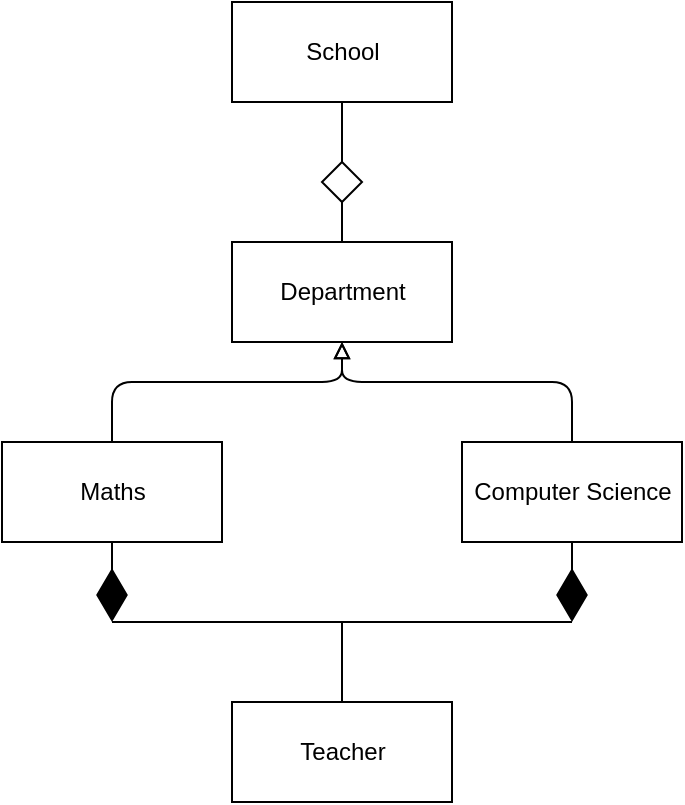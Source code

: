 <mxfile>
    <diagram name="Page-1" id="SZWYWrAWIFUiMgqHg2OP">
        <mxGraphModel dx="473" dy="563" grid="1" gridSize="10" guides="1" tooltips="1" connect="1" arrows="1" fold="1" page="1" pageScale="1" pageWidth="850" pageHeight="1100" math="0" shadow="0">
            <root>
                <mxCell id="0"/>
                <mxCell id="1" parent="0"/>
                <mxCell id="2" value="School" style="html=1;" vertex="1" parent="1">
                    <mxGeometry x="285" y="250" width="110" height="50" as="geometry"/>
                </mxCell>
                <mxCell id="25" style="edgeStyle=none;html=1;exitX=0.5;exitY=1;exitDx=0;exitDy=0;entryX=0.5;entryY=0;entryDx=0;entryDy=0;startArrow=block;startFill=0;endArrow=none;endFill=0;" edge="1" parent="1" source="3" target="4">
                    <mxGeometry relative="1" as="geometry">
                        <Array as="points">
                            <mxPoint x="340" y="440"/>
                            <mxPoint x="225" y="440"/>
                        </Array>
                    </mxGeometry>
                </mxCell>
                <mxCell id="26" style="edgeStyle=none;html=1;entryX=0.5;entryY=0;entryDx=0;entryDy=0;startArrow=block;startFill=0;endArrow=none;endFill=0;" edge="1" parent="1" source="3" target="5">
                    <mxGeometry relative="1" as="geometry">
                        <Array as="points">
                            <mxPoint x="340" y="440"/>
                            <mxPoint x="455" y="440"/>
                        </Array>
                    </mxGeometry>
                </mxCell>
                <mxCell id="3" value="Department" style="html=1;" vertex="1" parent="1">
                    <mxGeometry x="285" y="370" width="110" height="50" as="geometry"/>
                </mxCell>
                <mxCell id="4" value="Maths" style="html=1;" vertex="1" parent="1">
                    <mxGeometry x="170" y="470" width="110" height="50" as="geometry"/>
                </mxCell>
                <mxCell id="5" value="Computer Science" style="html=1;" vertex="1" parent="1">
                    <mxGeometry x="400" y="470" width="110" height="50" as="geometry"/>
                </mxCell>
                <mxCell id="24" style="edgeStyle=none;html=1;startArrow=none;startFill=0;endArrow=none;endFill=0;" edge="1" parent="1" source="6">
                    <mxGeometry relative="1" as="geometry">
                        <mxPoint x="340" y="560" as="targetPoint"/>
                    </mxGeometry>
                </mxCell>
                <mxCell id="6" value="Teacher" style="html=1;" vertex="1" parent="1">
                    <mxGeometry x="285" y="600" width="110" height="50" as="geometry"/>
                </mxCell>
                <mxCell id="12" value="" style="rhombus;aspect=fixed;" vertex="1" parent="1">
                    <mxGeometry x="330" y="330" width="20" height="20" as="geometry"/>
                </mxCell>
                <mxCell id="13" value="" style="endArrow=none;html=1;rounded=0;align=center;verticalAlign=bottom;labelBackgroundColor=none;exitX=0.5;exitY=0;exitDx=0;exitDy=0;" edge="1" parent="1">
                    <mxGeometry relative="1" as="geometry">
                        <mxPoint x="340" y="370" as="sourcePoint"/>
                        <mxPoint x="340" y="350" as="targetPoint"/>
                    </mxGeometry>
                </mxCell>
                <mxCell id="14" value="" style="endArrow=none;html=1;rounded=0;align=center;verticalAlign=bottom;labelBackgroundColor=none;entryX=0.5;entryY=0;entryDx=0;entryDy=0;exitX=0.5;exitY=1;exitDx=0;exitDy=0;" edge="1" source="2" parent="1" target="12">
                    <mxGeometry relative="1" as="geometry">
                        <mxPoint x="475" y="340" as="targetPoint"/>
                        <mxPoint x="575" y="340" as="sourcePoint"/>
                    </mxGeometry>
                </mxCell>
                <mxCell id="21" value="" style="endArrow=diamondThin;endFill=1;endSize=24;html=1;exitX=0.5;exitY=1;exitDx=0;exitDy=0;" edge="1" parent="1" source="4">
                    <mxGeometry width="160" relative="1" as="geometry">
                        <mxPoint x="180" y="540" as="sourcePoint"/>
                        <mxPoint x="225" y="560" as="targetPoint"/>
                    </mxGeometry>
                </mxCell>
                <mxCell id="22" value="" style="endArrow=diamondThin;endFill=1;endSize=24;html=1;exitX=0.5;exitY=1;exitDx=0;exitDy=0;" edge="1" parent="1" source="5">
                    <mxGeometry width="160" relative="1" as="geometry">
                        <mxPoint x="330" y="550" as="sourcePoint"/>
                        <mxPoint x="455" y="560" as="targetPoint"/>
                    </mxGeometry>
                </mxCell>
                <mxCell id="23" value="" style="endArrow=none;startArrow=none;endFill=0;startFill=0;html=1;" edge="1" parent="1">
                    <mxGeometry width="160" relative="1" as="geometry">
                        <mxPoint x="225" y="560" as="sourcePoint"/>
                        <mxPoint x="455" y="560" as="targetPoint"/>
                    </mxGeometry>
                </mxCell>
            </root>
        </mxGraphModel>
    </diagram>
</mxfile>